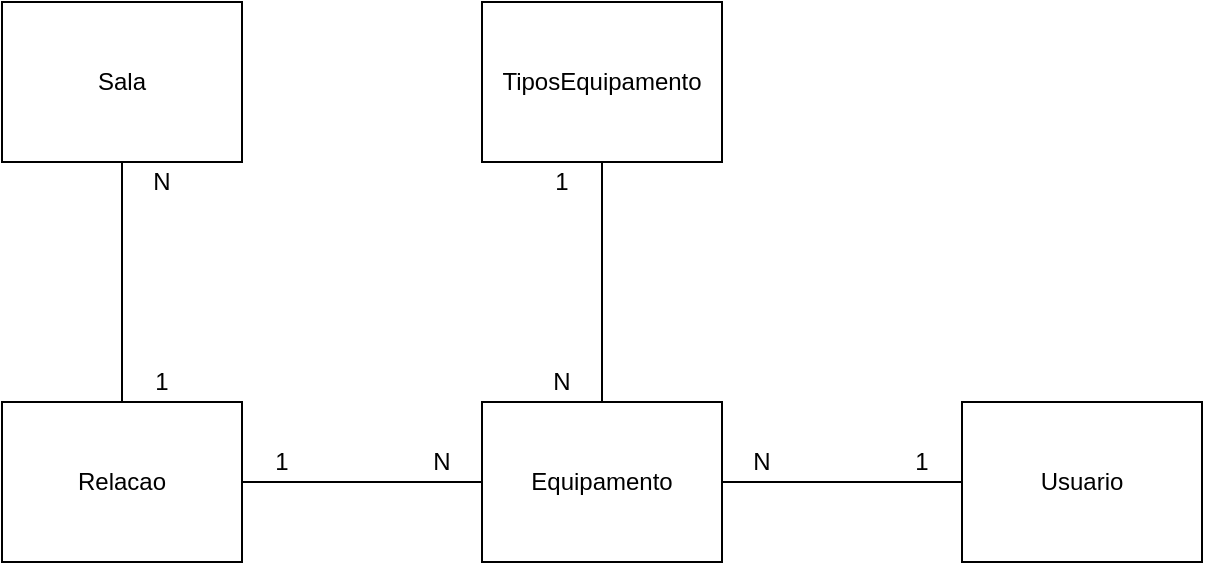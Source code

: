 <mxfile version="14.9.4" type="device"><diagram id="H9T_qPD7DAtbTSYssWJ3" name="Page-1"><mxGraphModel dx="827" dy="452" grid="1" gridSize="10" guides="1" tooltips="1" connect="1" arrows="1" fold="1" page="1" pageScale="1" pageWidth="827" pageHeight="1169" math="0" shadow="0"><root><mxCell id="0"/><mxCell id="1" parent="0"/><mxCell id="OUvCn43b7rKSZl92wmJy-2" style="edgeStyle=orthogonalEdgeStyle;rounded=0;orthogonalLoop=1;jettySize=auto;html=1;endArrow=none;endFill=0;" edge="1" parent="1" source="PeHptyqyWX1Nzc0blL2k-1" target="OUvCn43b7rKSZl92wmJy-1"><mxGeometry relative="1" as="geometry"/></mxCell><mxCell id="PeHptyqyWX1Nzc0blL2k-1" value="Sala" style="rounded=0;whiteSpace=wrap;html=1;" parent="1" vertex="1"><mxGeometry x="120" y="80" width="120" height="80" as="geometry"/></mxCell><mxCell id="PeHptyqyWX1Nzc0blL2k-2" value="Equipamento" style="rounded=0;whiteSpace=wrap;html=1;" parent="1" vertex="1"><mxGeometry x="360" y="280" width="120" height="80" as="geometry"/></mxCell><mxCell id="PeHptyqyWX1Nzc0blL2k-9" style="edgeStyle=orthogonalEdgeStyle;rounded=0;orthogonalLoop=1;jettySize=auto;html=1;endArrow=none;endFill=0;" parent="1" source="PeHptyqyWX1Nzc0blL2k-3" target="PeHptyqyWX1Nzc0blL2k-2" edge="1"><mxGeometry relative="1" as="geometry"/></mxCell><mxCell id="PeHptyqyWX1Nzc0blL2k-3" value="TiposEquipamento" style="rounded=0;whiteSpace=wrap;html=1;" parent="1" vertex="1"><mxGeometry x="360" y="80" width="120" height="80" as="geometry"/></mxCell><mxCell id="OUvCn43b7rKSZl92wmJy-7" style="edgeStyle=orthogonalEdgeStyle;rounded=0;orthogonalLoop=1;jettySize=auto;html=1;endArrow=none;endFill=0;" edge="1" parent="1" source="PeHptyqyWX1Nzc0blL2k-6" target="PeHptyqyWX1Nzc0blL2k-2"><mxGeometry relative="1" as="geometry"/></mxCell><mxCell id="PeHptyqyWX1Nzc0blL2k-6" value="Usuario" style="rounded=0;whiteSpace=wrap;html=1;" parent="1" vertex="1"><mxGeometry x="600" y="280" width="120" height="80" as="geometry"/></mxCell><mxCell id="PeHptyqyWX1Nzc0blL2k-15" value="1" style="text;html=1;strokeColor=none;fillColor=none;align=center;verticalAlign=middle;whiteSpace=wrap;rounded=0;" parent="1" vertex="1"><mxGeometry x="560" y="300" width="40" height="20" as="geometry"/></mxCell><mxCell id="PeHptyqyWX1Nzc0blL2k-16" value="N" style="text;html=1;strokeColor=none;fillColor=none;align=center;verticalAlign=middle;whiteSpace=wrap;rounded=0;" parent="1" vertex="1"><mxGeometry x="480" y="300" width="40" height="20" as="geometry"/></mxCell><mxCell id="PeHptyqyWX1Nzc0blL2k-19" value="N" style="text;html=1;strokeColor=none;fillColor=none;align=center;verticalAlign=middle;whiteSpace=wrap;rounded=0;" parent="1" vertex="1"><mxGeometry x="320" y="300" width="40" height="20" as="geometry"/></mxCell><mxCell id="PeHptyqyWX1Nzc0blL2k-21" value="1" style="text;html=1;strokeColor=none;fillColor=none;align=center;verticalAlign=middle;whiteSpace=wrap;rounded=0;" parent="1" vertex="1"><mxGeometry x="380" y="160" width="40" height="20" as="geometry"/></mxCell><mxCell id="PeHptyqyWX1Nzc0blL2k-22" value="N" style="text;html=1;strokeColor=none;fillColor=none;align=center;verticalAlign=middle;whiteSpace=wrap;rounded=0;" parent="1" vertex="1"><mxGeometry x="380" y="260" width="40" height="20" as="geometry"/></mxCell><mxCell id="OUvCn43b7rKSZl92wmJy-3" style="edgeStyle=orthogonalEdgeStyle;rounded=0;orthogonalLoop=1;jettySize=auto;html=1;endArrow=none;endFill=0;" edge="1" parent="1" source="OUvCn43b7rKSZl92wmJy-1" target="PeHptyqyWX1Nzc0blL2k-2"><mxGeometry relative="1" as="geometry"/></mxCell><mxCell id="OUvCn43b7rKSZl92wmJy-1" value="Relacao" style="rounded=0;whiteSpace=wrap;html=1;" vertex="1" parent="1"><mxGeometry x="120" y="280" width="120" height="80" as="geometry"/></mxCell><mxCell id="OUvCn43b7rKSZl92wmJy-4" value="1" style="text;html=1;strokeColor=none;fillColor=none;align=center;verticalAlign=middle;whiteSpace=wrap;rounded=0;" vertex="1" parent="1"><mxGeometry x="240" y="300" width="40" height="20" as="geometry"/></mxCell><mxCell id="OUvCn43b7rKSZl92wmJy-5" value="1" style="text;html=1;strokeColor=none;fillColor=none;align=center;verticalAlign=middle;whiteSpace=wrap;rounded=0;" vertex="1" parent="1"><mxGeometry x="180" y="260" width="40" height="20" as="geometry"/></mxCell><mxCell id="OUvCn43b7rKSZl92wmJy-6" value="N" style="text;html=1;strokeColor=none;fillColor=none;align=center;verticalAlign=middle;whiteSpace=wrap;rounded=0;" vertex="1" parent="1"><mxGeometry x="180" y="160" width="40" height="20" as="geometry"/></mxCell></root></mxGraphModel></diagram></mxfile>
